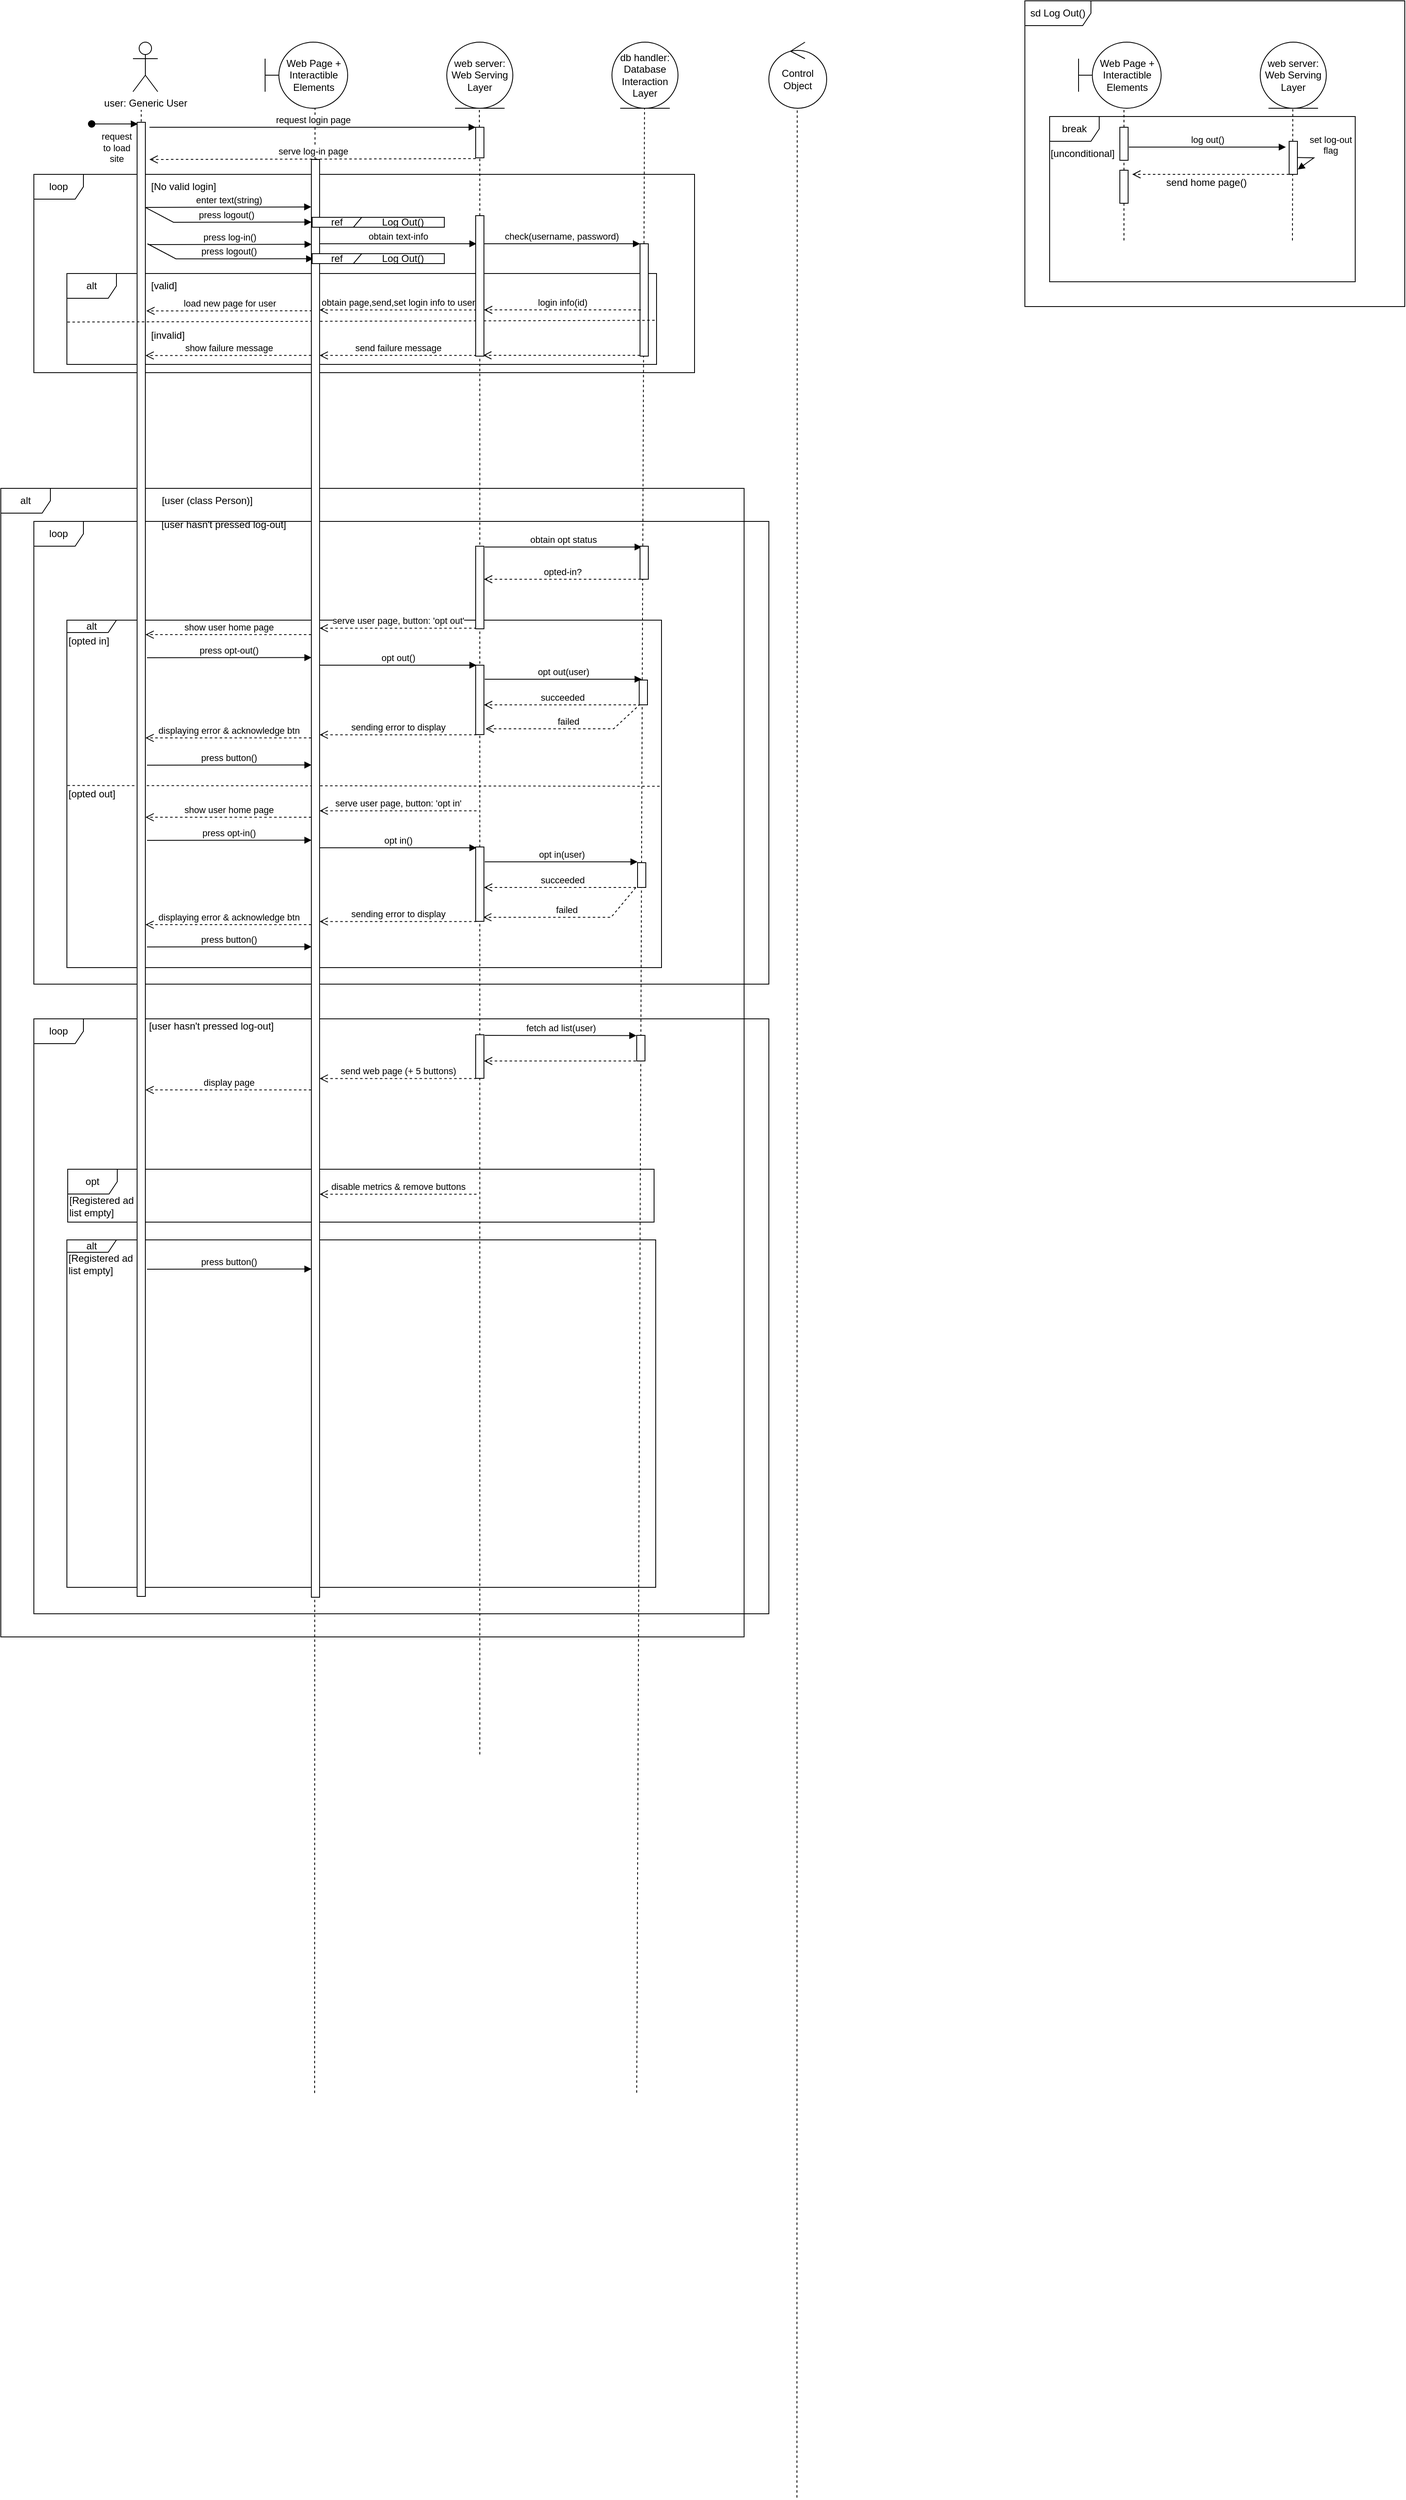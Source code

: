 <mxfile version="20.6.0" type="github">
  <diagram id="kgpKYQtTHZ0yAKxKKP6v" name="Page-1">
    <mxGraphModel dx="1486" dy="365" grid="0" gridSize="10" guides="1" tooltips="1" connect="1" arrows="1" fold="1" page="1" pageScale="1" pageWidth="850" pageHeight="1100" math="0" shadow="0">
      <root>
        <mxCell id="0" />
        <mxCell id="1" parent="0" />
        <mxCell id="dsWc3JGVzIlNnZ3qloKS-20" value="" style="group;align=left;" parent="1" vertex="1" connectable="0">
          <mxGeometry x="-40" y="660" width="930" height="2010" as="geometry" />
        </mxCell>
        <mxCell id="dsWc3JGVzIlNnZ3qloKS-9" value="loop" style="shape=umlFrame;whiteSpace=wrap;html=1;" parent="dsWc3JGVzIlNnZ3qloKS-20" vertex="1">
          <mxGeometry width="890" height="560.0" as="geometry" />
        </mxCell>
        <mxCell id="dsWc3JGVzIlNnZ3qloKS-11" value="[user hasn&#39;t pressed log-out]" style="text;html=1;strokeColor=none;fillColor=none;align=center;verticalAlign=middle;whiteSpace=wrap;rounded=0;" parent="dsWc3JGVzIlNnZ3qloKS-20" vertex="1">
          <mxGeometry x="150" y="-4.409" width="160" height="17.638" as="geometry" />
        </mxCell>
        <mxCell id="c93ydlf0_RD-mQ9PVJOV-1" value="alt" style="shape=umlFrame;whiteSpace=wrap;html=1;labelBackgroundColor=none;labelBorderColor=none;fillStyle=solid;strokeWidth=1;fontColor=default;fillColor=#FFFFFF;" vertex="1" parent="dsWc3JGVzIlNnZ3qloKS-20">
          <mxGeometry x="-40" y="-40" width="900" height="1390" as="geometry" />
        </mxCell>
        <mxCell id="c93ydlf0_RD-mQ9PVJOV-108" value="" style="group;align=left;" vertex="1" connectable="0" parent="dsWc3JGVzIlNnZ3qloKS-20">
          <mxGeometry y="602" width="890" height="1350" as="geometry" />
        </mxCell>
        <mxCell id="c93ydlf0_RD-mQ9PVJOV-109" value="loop" style="shape=umlFrame;whiteSpace=wrap;html=1;" vertex="1" parent="c93ydlf0_RD-mQ9PVJOV-108">
          <mxGeometry width="890" height="720" as="geometry" />
        </mxCell>
        <mxCell id="c93ydlf0_RD-mQ9PVJOV-110" value="[user hasn&#39;t pressed log-out]" style="text;html=1;strokeColor=none;fillColor=none;align=center;verticalAlign=middle;whiteSpace=wrap;rounded=0;" vertex="1" parent="c93ydlf0_RD-mQ9PVJOV-108">
          <mxGeometry x="135" y="0.001" width="160" height="17.638" as="geometry" />
        </mxCell>
        <mxCell id="c93ydlf0_RD-mQ9PVJOV-131" value="" style="group" vertex="1" connectable="0" parent="c93ydlf0_RD-mQ9PVJOV-108">
          <mxGeometry x="40" y="182" width="711" height="68" as="geometry" />
        </mxCell>
        <mxCell id="c93ydlf0_RD-mQ9PVJOV-129" value="opt" style="shape=umlFrame;whiteSpace=wrap;html=1;labelBackgroundColor=none;labelBorderColor=none;fillStyle=solid;strokeWidth=1;fontColor=default;fillColor=#FFFFFF;" vertex="1" parent="c93ydlf0_RD-mQ9PVJOV-131">
          <mxGeometry x="0.994" width="710.006" height="64" as="geometry" />
        </mxCell>
        <mxCell id="c93ydlf0_RD-mQ9PVJOV-130" value="[Registered ad list empty]" style="text;html=1;strokeColor=none;fillColor=none;align=left;verticalAlign=middle;whiteSpace=wrap;rounded=0;" vertex="1" parent="c93ydlf0_RD-mQ9PVJOV-131">
          <mxGeometry x="0.994" y="20" width="80.547" height="50.55" as="geometry" />
        </mxCell>
        <mxCell id="dsWc3JGVzIlNnZ3qloKS-19" value="" style="endArrow=none;dashed=1;html=1;rounded=0;" parent="1" edge="1">
          <mxGeometry width="50" height="50" relative="1" as="geometry">
            <mxPoint x="690" y="2561.6" as="sourcePoint" />
            <mxPoint x="699.44" y="160" as="targetPoint" />
          </mxGeometry>
        </mxCell>
        <mxCell id="c93ydlf0_RD-mQ9PVJOV-26" value="" style="group" vertex="1" connectable="0" parent="1">
          <mxGeometry x="-40" y="820" width="860" height="1130" as="geometry" />
        </mxCell>
        <mxCell id="c93ydlf0_RD-mQ9PVJOV-11" value="alt" style="shape=umlFrame;whiteSpace=wrap;html=1;labelBackgroundColor=none;labelBorderColor=none;fillStyle=solid;strokeWidth=1;fontColor=default;fillColor=#FFFFFF;width=60;height=15;" vertex="1" parent="c93ydlf0_RD-mQ9PVJOV-26">
          <mxGeometry x="40" y="-40.533" width="720" height="420.533" as="geometry" />
        </mxCell>
        <mxCell id="c93ydlf0_RD-mQ9PVJOV-77" value="failed" style="html=1;verticalAlign=bottom;endArrow=open;dashed=1;endSize=8;rounded=0;comic=0;fontColor=default;exitX=0.134;exitY=0.97;exitDx=0;exitDy=0;exitPerimeter=0;" edge="1" parent="c93ydlf0_RD-mQ9PVJOV-26" source="c93ydlf0_RD-mQ9PVJOV-113">
          <mxGeometry relative="1" as="geometry">
            <mxPoint x="732.42" y="55.58" as="sourcePoint" />
            <mxPoint x="547.0" y="91.003" as="targetPoint" />
            <Array as="points">
              <mxPoint x="702" y="91.003" />
            </Array>
          </mxGeometry>
        </mxCell>
        <mxCell id="c93ydlf0_RD-mQ9PVJOV-88" value="[opted out]" style="text;html=1;strokeColor=none;fillColor=none;align=left;verticalAlign=middle;whiteSpace=wrap;rounded=0;" vertex="1" parent="c93ydlf0_RD-mQ9PVJOV-26">
          <mxGeometry x="40" y="162.13" width="80" height="15.2" as="geometry" />
        </mxCell>
        <mxCell id="c93ydlf0_RD-mQ9PVJOV-98" value="" style="endArrow=none;dashed=1;html=1;rounded=0;exitX=0.001;exitY=0.476;exitDx=0;exitDy=0;exitPerimeter=0;entryX=1;entryY=0.478;entryDx=0;entryDy=0;entryPerimeter=0;" edge="1" parent="c93ydlf0_RD-mQ9PVJOV-26" source="c93ydlf0_RD-mQ9PVJOV-11" target="c93ydlf0_RD-mQ9PVJOV-11">
          <mxGeometry width="50" height="50" relative="1" as="geometry">
            <mxPoint x="420" y="76" as="sourcePoint" />
            <mxPoint x="470" y="50.667" as="targetPoint" />
          </mxGeometry>
        </mxCell>
        <mxCell id="c93ydlf0_RD-mQ9PVJOV-100" value="failed" style="html=1;verticalAlign=bottom;endArrow=open;dashed=1;endSize=8;rounded=0;comic=0;fontColor=default;exitX=-0.21;exitY=1.004;exitDx=0;exitDy=0;exitPerimeter=0;" edge="1" parent="c93ydlf0_RD-mQ9PVJOV-26" source="c93ydlf0_RD-mQ9PVJOV-128">
          <mxGeometry relative="1" as="geometry">
            <mxPoint x="734" y="303.907" as="sourcePoint" />
            <mxPoint x="544" y="319.107" as="targetPoint" />
            <Array as="points">
              <mxPoint x="699" y="319.107" />
            </Array>
          </mxGeometry>
        </mxCell>
        <mxCell id="c93ydlf0_RD-mQ9PVJOV-113" value="" style="html=1;points=[];perimeter=orthogonalPerimeter;labelBackgroundColor=none;labelBorderColor=none;fillStyle=solid;fontColor=default;fillColor=#FFFFFF;" vertex="1" parent="c93ydlf0_RD-mQ9PVJOV-26">
          <mxGeometry x="733" y="32" width="10" height="30" as="geometry" />
        </mxCell>
        <mxCell id="c93ydlf0_RD-mQ9PVJOV-128" value="" style="html=1;points=[];perimeter=orthogonalPerimeter;labelBackgroundColor=none;labelBorderColor=none;fillStyle=solid;fontColor=default;fillColor=#FFFFFF;" vertex="1" parent="c93ydlf0_RD-mQ9PVJOV-26">
          <mxGeometry x="731" y="253" width="10" height="30" as="geometry" />
        </mxCell>
        <mxCell id="c93ydlf0_RD-mQ9PVJOV-151" value="alt" style="shape=umlFrame;whiteSpace=wrap;html=1;labelBackgroundColor=none;labelBorderColor=none;fillStyle=solid;strokeWidth=1;fontColor=default;fillColor=#FFFFFF;width=60;height=15;" vertex="1" parent="c93ydlf0_RD-mQ9PVJOV-26">
          <mxGeometry x="40" y="709.47" width="713" height="420.53" as="geometry" />
        </mxCell>
        <mxCell id="c93ydlf0_RD-mQ9PVJOV-200" value="[Registered ad list empty]" style="text;html=1;strokeColor=none;fillColor=none;align=left;verticalAlign=middle;whiteSpace=wrap;rounded=0;" vertex="1" parent="c93ydlf0_RD-mQ9PVJOV-26">
          <mxGeometry x="39.5" y="714" width="81" height="50.55" as="geometry" />
        </mxCell>
        <mxCell id="c93ydlf0_RD-mQ9PVJOV-64" value="sd Log Out()" style="shape=umlFrame;whiteSpace=wrap;html=1;width=80;height=30;" vertex="1" parent="1">
          <mxGeometry x="1160" y="30" width="460" height="370" as="geometry" />
        </mxCell>
        <mxCell id="c93ydlf0_RD-mQ9PVJOV-62" value="break" style="shape=umlFrame;whiteSpace=wrap;html=1;" vertex="1" parent="1">
          <mxGeometry x="1190" y="170" width="370" height="200" as="geometry" />
        </mxCell>
        <mxCell id="c93ydlf0_RD-mQ9PVJOV-50" value="" style="endArrow=none;dashed=1;html=1;rounded=0;" edge="1" parent="1">
          <mxGeometry width="50" height="50" relative="1" as="geometry">
            <mxPoint x="300" y="2562" as="sourcePoint" />
            <mxPoint x="300.44" y="160" as="targetPoint" />
          </mxGeometry>
        </mxCell>
        <mxCell id="c93ydlf0_RD-mQ9PVJOV-49" value="" style="endArrow=none;dashed=1;html=1;rounded=0;" edge="1" parent="1">
          <mxGeometry width="50" height="50" relative="1" as="geometry">
            <mxPoint x="89.47" y="506.202" as="sourcePoint" />
            <mxPoint x="90" y="162" as="targetPoint" />
          </mxGeometry>
        </mxCell>
        <mxCell id="dsWc3JGVzIlNnZ3qloKS-28" value="loop" style="shape=umlFrame;whiteSpace=wrap;html=1;fillStyle=solid;fillColor=#FFFFFF;labelBackgroundColor=none;fontColor=default;labelBorderColor=none;" parent="1" vertex="1">
          <mxGeometry x="-40" y="240" width="800" height="240" as="geometry" />
        </mxCell>
        <mxCell id="dsWc3JGVzIlNnZ3qloKS-65" value="alt" style="shape=umlFrame;whiteSpace=wrap;html=1;labelBackgroundColor=none;labelBorderColor=none;fillStyle=solid;strokeWidth=1;fontColor=default;fillColor=#FFFFFF;" parent="1" vertex="1">
          <mxGeometry y="360" width="714" height="110" as="geometry" />
        </mxCell>
        <mxCell id="dsWc3JGVzIlNnZ3qloKS-1" value="user: Generic User" style="shape=umlActor;verticalLabelPosition=bottom;verticalAlign=top;html=1;" parent="1" vertex="1">
          <mxGeometry x="80" y="80" width="30" height="60" as="geometry" />
        </mxCell>
        <mxCell id="dsWc3JGVzIlNnZ3qloKS-2" value="Web Page + Interactible Elements" style="shape=umlBoundary;whiteSpace=wrap;html=1;" parent="1" vertex="1">
          <mxGeometry x="240" y="80" width="100" height="80" as="geometry" />
        </mxCell>
        <mxCell id="dsWc3JGVzIlNnZ3qloKS-3" value="web server: Web Serving Layer" style="ellipse;shape=umlEntity;whiteSpace=wrap;html=1;" parent="1" vertex="1">
          <mxGeometry x="460" y="80" width="80" height="80" as="geometry" />
        </mxCell>
        <mxCell id="dsWc3JGVzIlNnZ3qloKS-7" value="" style="endArrow=none;dashed=1;html=1;rounded=0;startArrow=none;" parent="1" source="dsWc3JGVzIlNnZ3qloKS-35" edge="1">
          <mxGeometry width="50" height="50" relative="1" as="geometry">
            <mxPoint x="500" y="2152.222" as="sourcePoint" />
            <mxPoint x="499.44" y="160" as="targetPoint" />
          </mxGeometry>
        </mxCell>
        <mxCell id="dsWc3JGVzIlNnZ3qloKS-18" value="db handler: Database Interaction Layer" style="ellipse;shape=umlEntity;whiteSpace=wrap;html=1;" parent="1" vertex="1">
          <mxGeometry x="660" y="80" width="80" height="80" as="geometry" />
        </mxCell>
        <mxCell id="dsWc3JGVzIlNnZ3qloKS-4" value="Control Object" style="ellipse;shape=umlControl;whiteSpace=wrap;html=1;" parent="1" vertex="1">
          <mxGeometry x="850" y="80" width="70" height="80" as="geometry" />
        </mxCell>
        <mxCell id="dsWc3JGVzIlNnZ3qloKS-8" value="" style="endArrow=none;dashed=1;html=1;rounded=0;" parent="1" edge="1">
          <mxGeometry width="50" height="50" relative="1" as="geometry">
            <mxPoint x="884" y="3051.6" as="sourcePoint" />
            <mxPoint x="884.33" y="160" as="targetPoint" />
          </mxGeometry>
        </mxCell>
        <mxCell id="dsWc3JGVzIlNnZ3qloKS-33" value="" style="html=1;points=[];perimeter=orthogonalPerimeter;labelBackgroundColor=none;labelBorderColor=none;fillStyle=solid;fontColor=default;fillColor=#FFFFFF;" parent="1" vertex="1">
          <mxGeometry x="85" y="177" width="10" height="1784" as="geometry" />
        </mxCell>
        <mxCell id="dsWc3JGVzIlNnZ3qloKS-34" value="request&lt;br&gt;to load&lt;br&gt;site" style="html=1;verticalAlign=bottom;startArrow=oval;endArrow=block;startSize=8;rounded=0;comic=0;fontColor=default;" parent="1" edge="1">
          <mxGeometry x="0.071" y="-51" relative="1" as="geometry">
            <mxPoint x="30" y="179" as="sourcePoint" />
            <mxPoint x="86" y="179" as="targetPoint" />
            <mxPoint as="offset" />
          </mxGeometry>
        </mxCell>
        <mxCell id="dsWc3JGVzIlNnZ3qloKS-36" value="request login page" style="html=1;verticalAlign=bottom;endArrow=block;entryX=0;entryY=0;rounded=0;comic=0;fontColor=default;" parent="1" target="dsWc3JGVzIlNnZ3qloKS-35" edge="1">
          <mxGeometry relative="1" as="geometry">
            <mxPoint x="100" y="183" as="sourcePoint" />
          </mxGeometry>
        </mxCell>
        <mxCell id="dsWc3JGVzIlNnZ3qloKS-37" value="serve log-in page" style="html=1;verticalAlign=bottom;endArrow=open;dashed=1;endSize=8;exitX=0;exitY=0.95;rounded=0;comic=0;fontColor=default;" parent="1" edge="1">
          <mxGeometry relative="1" as="geometry">
            <mxPoint x="100" y="222" as="targetPoint" />
            <mxPoint x="495" y="221.0" as="sourcePoint" />
          </mxGeometry>
        </mxCell>
        <mxCell id="dsWc3JGVzIlNnZ3qloKS-39" value="" style="endArrow=none;dashed=1;html=1;rounded=0;startArrow=none;" parent="1" target="dsWc3JGVzIlNnZ3qloKS-35" edge="1" source="c93ydlf0_RD-mQ9PVJOV-16">
          <mxGeometry width="50" height="50" relative="1" as="geometry">
            <mxPoint x="500" y="2152.222" as="sourcePoint" />
            <mxPoint x="499.44" y="160" as="targetPoint" />
          </mxGeometry>
        </mxCell>
        <mxCell id="dsWc3JGVzIlNnZ3qloKS-60" value="load new page for user" style="html=1;verticalAlign=bottom;endArrow=open;dashed=1;endSize=8;rounded=0;comic=0;fontColor=default;entryX=1.014;entryY=0.391;entryDx=0;entryDy=0;entryPerimeter=0;" parent="1" edge="1">
          <mxGeometry relative="1" as="geometry">
            <mxPoint x="297" y="405.17" as="sourcePoint" />
            <mxPoint x="96.14" y="405.213" as="targetPoint" />
          </mxGeometry>
        </mxCell>
        <mxCell id="dsWc3JGVzIlNnZ3qloKS-64" value="show failure message" style="html=1;verticalAlign=bottom;endArrow=open;dashed=1;endSize=8;rounded=0;comic=0;fontColor=default;entryX=1.014;entryY=0.391;entryDx=0;entryDy=0;entryPerimeter=0;" parent="1" edge="1">
          <mxGeometry relative="1" as="geometry">
            <mxPoint x="296" y="459.17" as="sourcePoint" />
            <mxPoint x="95.14" y="459.213" as="targetPoint" />
          </mxGeometry>
        </mxCell>
        <mxCell id="dsWc3JGVzIlNnZ3qloKS-30" value="[No valid login]" style="text;html=1;strokeColor=none;fillColor=none;align=left;verticalAlign=middle;whiteSpace=wrap;rounded=0;labelBackgroundColor=none;labelBorderColor=none;fillStyle=solid;fontColor=default;" parent="1" vertex="1">
          <mxGeometry x="99.996" y="240" width="156.818" height="30" as="geometry" />
        </mxCell>
        <mxCell id="dsWc3JGVzIlNnZ3qloKS-40" value="enter text(string)" style="html=1;verticalAlign=bottom;endArrow=block;rounded=0;comic=0;fontColor=default;entryX=-0.008;entryY=0.033;entryDx=0;entryDy=0;entryPerimeter=0;" parent="1" edge="1" target="dsWc3JGVzIlNnZ3qloKS-49">
          <mxGeometry width="80" relative="1" as="geometry">
            <mxPoint x="96" y="280" as="sourcePoint" />
            <mxPoint x="295.2" y="279.75" as="targetPoint" />
          </mxGeometry>
        </mxCell>
        <mxCell id="dsWc3JGVzIlNnZ3qloKS-46" value="obtain text-info" style="html=1;verticalAlign=bottom;endArrow=block;rounded=0;comic=0;fontColor=default;" parent="1" edge="1">
          <mxGeometry width="80" relative="1" as="geometry">
            <mxPoint x="306" y="324" as="sourcePoint" />
            <mxPoint x="496.0" y="324" as="targetPoint" />
          </mxGeometry>
        </mxCell>
        <mxCell id="dsWc3JGVzIlNnZ3qloKS-50" value="press log-in()" style="html=1;verticalAlign=bottom;endArrow=block;rounded=0;comic=0;fontColor=default;entryX=0.039;entryY=0.059;entryDx=0;entryDy=0;entryPerimeter=0;" parent="1" edge="1" target="dsWc3JGVzIlNnZ3qloKS-49">
          <mxGeometry width="80" relative="1" as="geometry">
            <mxPoint x="98" y="325" as="sourcePoint" />
            <mxPoint x="297.2" y="324.75" as="targetPoint" />
          </mxGeometry>
        </mxCell>
        <mxCell id="dsWc3JGVzIlNnZ3qloKS-51" value="check(username, password)" style="html=1;verticalAlign=bottom;endArrow=block;rounded=0;comic=0;fontColor=default;" parent="1" edge="1">
          <mxGeometry width="80" relative="1" as="geometry">
            <mxPoint x="504" y="324" as="sourcePoint" />
            <mxPoint x="694" y="324" as="targetPoint" />
          </mxGeometry>
        </mxCell>
        <mxCell id="dsWc3JGVzIlNnZ3qloKS-52" value="" style="html=1;points=[];perimeter=orthogonalPerimeter;labelBackgroundColor=none;labelBorderColor=none;fillStyle=solid;fontColor=default;fillColor=#FFFFFF;" parent="1" vertex="1">
          <mxGeometry x="694" y="324" width="10" height="136" as="geometry" />
        </mxCell>
        <mxCell id="dsWc3JGVzIlNnZ3qloKS-55" value="login info(id)" style="html=1;verticalAlign=bottom;endArrow=open;dashed=1;endSize=8;rounded=0;comic=0;fontColor=default;" parent="1" edge="1">
          <mxGeometry relative="1" as="geometry">
            <mxPoint x="695" y="404" as="sourcePoint" />
            <mxPoint x="505" y="404" as="targetPoint" />
          </mxGeometry>
        </mxCell>
        <mxCell id="dsWc3JGVzIlNnZ3qloKS-35" value="" style="html=1;points=[];perimeter=orthogonalPerimeter;labelBackgroundColor=none;labelBorderColor=none;fillStyle=solid;fontColor=default;fillColor=#FFFFFF;" parent="1" vertex="1">
          <mxGeometry x="495" y="183" width="10" height="37" as="geometry" />
        </mxCell>
        <mxCell id="dsWc3JGVzIlNnZ3qloKS-59" value="obtain page,send,set login info to user" style="html=1;verticalAlign=bottom;endArrow=open;dashed=1;endSize=8;rounded=0;comic=0;fontColor=default;" parent="1" edge="1">
          <mxGeometry relative="1" as="geometry">
            <mxPoint x="496" y="404.17" as="sourcePoint" />
            <mxPoint x="306" y="404.17" as="targetPoint" />
          </mxGeometry>
        </mxCell>
        <mxCell id="dsWc3JGVzIlNnZ3qloKS-63" value="send failure message" style="html=1;verticalAlign=bottom;endArrow=open;dashed=1;endSize=8;rounded=0;comic=0;fontColor=default;" parent="1" edge="1">
          <mxGeometry relative="1" as="geometry">
            <mxPoint x="496" y="459.17" as="sourcePoint" />
            <mxPoint x="306" y="459.17" as="targetPoint" />
          </mxGeometry>
        </mxCell>
        <mxCell id="dsWc3JGVzIlNnZ3qloKS-66" value="" style="html=1;verticalAlign=bottom;endArrow=open;dashed=1;endSize=8;rounded=0;comic=0;fontColor=default;" parent="1" edge="1">
          <mxGeometry relative="1" as="geometry">
            <mxPoint x="694" y="459" as="sourcePoint" />
            <mxPoint x="504" y="459" as="targetPoint" />
          </mxGeometry>
        </mxCell>
        <mxCell id="dsWc3JGVzIlNnZ3qloKS-68" value="" style="endArrow=none;dashed=1;html=1;rounded=0;comic=0;fontColor=default;entryX=1;entryY=0.515;entryDx=0;entryDy=0;entryPerimeter=0;exitX=0.001;exitY=0.534;exitDx=0;exitDy=0;exitPerimeter=0;" parent="1" source="dsWc3JGVzIlNnZ3qloKS-65" target="dsWc3JGVzIlNnZ3qloKS-65" edge="1">
          <mxGeometry width="50" height="50" relative="1" as="geometry">
            <mxPoint x="-300" y="430" as="sourcePoint" />
            <mxPoint x="-250" y="380" as="targetPoint" />
          </mxGeometry>
        </mxCell>
        <mxCell id="dsWc3JGVzIlNnZ3qloKS-86" value="[valid]" style="text;html=1;strokeColor=none;fillColor=none;align=left;verticalAlign=middle;whiteSpace=wrap;rounded=0;labelBackgroundColor=none;labelBorderColor=none;fillStyle=solid;strokeWidth=1;fontColor=default;" parent="1" vertex="1">
          <mxGeometry x="100" y="360" width="60" height="30" as="geometry" />
        </mxCell>
        <mxCell id="dsWc3JGVzIlNnZ3qloKS-104" value="[invalid]" style="text;html=1;strokeColor=none;fillColor=none;align=left;verticalAlign=middle;whiteSpace=wrap;rounded=0;labelBackgroundColor=none;labelBorderColor=none;fillStyle=solid;strokeWidth=1;fontColor=default;" parent="1" vertex="1">
          <mxGeometry x="100" y="420" width="60" height="30" as="geometry" />
        </mxCell>
        <mxCell id="dsWc3JGVzIlNnZ3qloKS-49" value="" style="html=1;points=[];perimeter=orthogonalPerimeter;labelBackgroundColor=none;labelBorderColor=none;fillStyle=solid;fontColor=default;fillColor=#FFFFFF;" parent="1" vertex="1">
          <mxGeometry x="296" y="222" width="10" height="1740" as="geometry" />
        </mxCell>
        <mxCell id="c93ydlf0_RD-mQ9PVJOV-6" value="show user home page" style="html=1;verticalAlign=bottom;endArrow=open;dashed=1;endSize=8;rounded=0;comic=0;fontColor=default;entryX=1.014;entryY=0.391;entryDx=0;entryDy=0;entryPerimeter=0;" edge="1" parent="1">
          <mxGeometry relative="1" as="geometry">
            <mxPoint x="296" y="797.0" as="sourcePoint" />
            <mxPoint x="95.14" y="797.043" as="targetPoint" />
          </mxGeometry>
        </mxCell>
        <mxCell id="c93ydlf0_RD-mQ9PVJOV-7" value="serve user page, button: &#39;opt out&#39;" style="html=1;verticalAlign=bottom;endArrow=open;dashed=1;endSize=8;rounded=0;comic=0;fontColor=default;" edge="1" parent="1">
          <mxGeometry relative="1" as="geometry">
            <mxPoint x="496.0" y="789.21" as="sourcePoint" />
            <mxPoint x="306" y="789.21" as="targetPoint" />
          </mxGeometry>
        </mxCell>
        <mxCell id="c93ydlf0_RD-mQ9PVJOV-9" value="obtain opt status" style="html=1;verticalAlign=bottom;endArrow=block;rounded=0;comic=0;fontColor=default;" edge="1" parent="1">
          <mxGeometry width="80" relative="1" as="geometry">
            <mxPoint x="506" y="691.0" as="sourcePoint" />
            <mxPoint x="696" y="691.0" as="targetPoint" />
          </mxGeometry>
        </mxCell>
        <mxCell id="c93ydlf0_RD-mQ9PVJOV-15" value="opted-in?" style="html=1;verticalAlign=bottom;endArrow=open;dashed=1;endSize=8;rounded=0;comic=0;fontColor=default;" edge="1" parent="1">
          <mxGeometry relative="1" as="geometry">
            <mxPoint x="695" y="730" as="sourcePoint" />
            <mxPoint x="505.0" y="730" as="targetPoint" />
          </mxGeometry>
        </mxCell>
        <mxCell id="c93ydlf0_RD-mQ9PVJOV-16" value="" style="html=1;points=[];perimeter=orthogonalPerimeter;labelBackgroundColor=none;labelBorderColor=none;fillStyle=solid;fontColor=default;fillColor=#FFFFFF;" vertex="1" parent="1">
          <mxGeometry x="495" y="290" width="10" height="170" as="geometry" />
        </mxCell>
        <mxCell id="c93ydlf0_RD-mQ9PVJOV-17" value="" style="endArrow=none;dashed=1;html=1;rounded=0;" edge="1" parent="1" target="c93ydlf0_RD-mQ9PVJOV-16">
          <mxGeometry width="50" height="50" relative="1" as="geometry">
            <mxPoint x="500" y="2152.222" as="sourcePoint" />
            <mxPoint x="500" y="220" as="targetPoint" />
          </mxGeometry>
        </mxCell>
        <mxCell id="c93ydlf0_RD-mQ9PVJOV-18" value="" style="html=1;points=[];perimeter=orthogonalPerimeter;labelBackgroundColor=none;labelBorderColor=none;fillStyle=solid;fontColor=default;fillColor=#FFFFFF;" vertex="1" parent="1">
          <mxGeometry x="495" y="690" width="10" height="100" as="geometry" />
        </mxCell>
        <mxCell id="c93ydlf0_RD-mQ9PVJOV-19" value="press opt-out()" style="html=1;verticalAlign=bottom;endArrow=block;rounded=0;comic=0;fontColor=default;entryX=-0.08;entryY=0.267;entryDx=0;entryDy=0;entryPerimeter=0;" edge="1" parent="1">
          <mxGeometry width="80" relative="1" as="geometry">
            <mxPoint x="97" y="825" as="sourcePoint" />
            <mxPoint x="296.2" y="824.75" as="targetPoint" />
          </mxGeometry>
        </mxCell>
        <mxCell id="c93ydlf0_RD-mQ9PVJOV-25" value="press logout()" style="html=1;verticalAlign=bottom;endArrow=block;rounded=0;comic=0;fontColor=default;entryX=-0.08;entryY=0.267;entryDx=0;entryDy=0;entryPerimeter=0;exitX=1.055;exitY=0.19;exitDx=0;exitDy=0;exitPerimeter=0;" edge="1" parent="1">
          <mxGeometry width="80" relative="1" as="geometry">
            <mxPoint x="94.55" y="279.77" as="sourcePoint" />
            <mxPoint x="296.2" y="297.75" as="targetPoint" />
            <Array as="points">
              <mxPoint x="129" y="298" />
            </Array>
          </mxGeometry>
        </mxCell>
        <mxCell id="c93ydlf0_RD-mQ9PVJOV-27" value="" style="html=1;points=[];perimeter=orthogonalPerimeter;labelBackgroundColor=none;labelBorderColor=none;fillStyle=solid;fontColor=default;fillColor=#FFFFFF;" vertex="1" parent="1">
          <mxGeometry x="694" y="690" width="10" height="40" as="geometry" />
        </mxCell>
        <mxCell id="c93ydlf0_RD-mQ9PVJOV-4" value="[user (class Person)]" style="text;html=1;strokeColor=none;fillColor=none;align=center;verticalAlign=middle;whiteSpace=wrap;rounded=0;" vertex="1" parent="1">
          <mxGeometry x="110" y="620" width="120" height="30" as="geometry" />
        </mxCell>
        <mxCell id="c93ydlf0_RD-mQ9PVJOV-42" value="" style="endArrow=none;dashed=1;html=1;rounded=0;startArrow=none;" edge="1" parent="1" source="c93ydlf0_RD-mQ9PVJOV-53">
          <mxGeometry width="50" height="50" relative="1" as="geometry">
            <mxPoint x="1280" y="490.002" as="sourcePoint" />
            <mxPoint x="1280" y="158.79" as="targetPoint" />
          </mxGeometry>
        </mxCell>
        <mxCell id="c93ydlf0_RD-mQ9PVJOV-43" value="" style="endArrow=none;dashed=1;html=1;rounded=0;" edge="1" parent="1">
          <mxGeometry width="50" height="50" relative="1" as="geometry">
            <mxPoint x="1484" y="320" as="sourcePoint" />
            <mxPoint x="1484.44" y="158.79" as="targetPoint" />
          </mxGeometry>
        </mxCell>
        <mxCell id="c93ydlf0_RD-mQ9PVJOV-47" value="Web Page + Interactible Elements" style="shape=umlBoundary;whiteSpace=wrap;html=1;" vertex="1" parent="1">
          <mxGeometry x="1225" y="80" width="100" height="80" as="geometry" />
        </mxCell>
        <mxCell id="c93ydlf0_RD-mQ9PVJOV-48" value="web server: Web Serving Layer" style="ellipse;shape=umlEntity;whiteSpace=wrap;html=1;" vertex="1" parent="1">
          <mxGeometry x="1445" y="80" width="80" height="80" as="geometry" />
        </mxCell>
        <mxCell id="c93ydlf0_RD-mQ9PVJOV-51" value="log out()" style="html=1;verticalAlign=bottom;endArrow=block;rounded=0;comic=0;fontColor=default;" edge="1" parent="1">
          <mxGeometry width="80" relative="1" as="geometry">
            <mxPoint x="1286" y="207" as="sourcePoint" />
            <mxPoint x="1476" y="207" as="targetPoint" />
          </mxGeometry>
        </mxCell>
        <mxCell id="c93ydlf0_RD-mQ9PVJOV-52" value="" style="html=1;verticalAlign=bottom;endArrow=open;dashed=1;endSize=8;rounded=0;comic=0;fontColor=default;startArrow=none;" edge="1" parent="1" source="c93ydlf0_RD-mQ9PVJOV-55">
          <mxGeometry relative="1" as="geometry">
            <mxPoint x="1480" y="240" as="sourcePoint" />
            <mxPoint x="1290" y="240" as="targetPoint" />
          </mxGeometry>
        </mxCell>
        <mxCell id="c93ydlf0_RD-mQ9PVJOV-53" value="" style="html=1;points=[];perimeter=orthogonalPerimeter;labelBackgroundColor=none;labelBorderColor=none;fillStyle=solid;fontColor=default;fillColor=#FFFFFF;" vertex="1" parent="1">
          <mxGeometry x="1275" y="183" width="10" height="40" as="geometry" />
        </mxCell>
        <mxCell id="c93ydlf0_RD-mQ9PVJOV-54" value="" style="endArrow=none;dashed=1;html=1;rounded=0;startArrow=none;" edge="1" parent="1" source="c93ydlf0_RD-mQ9PVJOV-57" target="c93ydlf0_RD-mQ9PVJOV-53">
          <mxGeometry width="50" height="50" relative="1" as="geometry">
            <mxPoint x="1280" y="490.002" as="sourcePoint" />
            <mxPoint x="1280" y="158.79" as="targetPoint" />
          </mxGeometry>
        </mxCell>
        <mxCell id="c93ydlf0_RD-mQ9PVJOV-55" value="" style="html=1;points=[];perimeter=orthogonalPerimeter;labelBackgroundColor=none;labelBorderColor=none;fillStyle=solid;fontColor=default;fillColor=#FFFFFF;" vertex="1" parent="1">
          <mxGeometry x="1480" y="200" width="10" height="40" as="geometry" />
        </mxCell>
        <mxCell id="c93ydlf0_RD-mQ9PVJOV-56" value="" style="html=1;verticalAlign=bottom;endArrow=none;dashed=1;endSize=8;rounded=0;comic=0;fontColor=default;" edge="1" parent="1" target="c93ydlf0_RD-mQ9PVJOV-55">
          <mxGeometry relative="1" as="geometry">
            <mxPoint x="1480" y="240" as="sourcePoint" />
            <mxPoint x="1290" y="240" as="targetPoint" />
          </mxGeometry>
        </mxCell>
        <mxCell id="c93ydlf0_RD-mQ9PVJOV-57" value="" style="html=1;points=[];perimeter=orthogonalPerimeter;labelBackgroundColor=none;labelBorderColor=none;fillStyle=solid;fontColor=default;fillColor=#FFFFFF;" vertex="1" parent="1">
          <mxGeometry x="1275" y="235" width="10" height="40" as="geometry" />
        </mxCell>
        <mxCell id="c93ydlf0_RD-mQ9PVJOV-58" value="" style="endArrow=none;dashed=1;html=1;rounded=0;" edge="1" parent="1" target="c93ydlf0_RD-mQ9PVJOV-57">
          <mxGeometry width="50" height="50" relative="1" as="geometry">
            <mxPoint x="1280" y="320" as="sourcePoint" />
            <mxPoint x="1280" y="223" as="targetPoint" />
          </mxGeometry>
        </mxCell>
        <mxCell id="c93ydlf0_RD-mQ9PVJOV-59" value="set log-out&lt;br&gt;flag" style="html=1;verticalAlign=bottom;endArrow=block;rounded=0;entryX=1.04;entryY=0.854;entryDx=0;entryDy=0;entryPerimeter=0;" edge="1" parent="1" target="c93ydlf0_RD-mQ9PVJOV-55">
          <mxGeometry x="-0.095" y="20" width="80" relative="1" as="geometry">
            <mxPoint x="1490" y="219.64" as="sourcePoint" />
            <mxPoint x="1570" y="219.64" as="targetPoint" />
            <Array as="points">
              <mxPoint x="1510" y="220" />
            </Array>
            <mxPoint x="8" y="-16" as="offset" />
          </mxGeometry>
        </mxCell>
        <mxCell id="c93ydlf0_RD-mQ9PVJOV-61" value="send home page()" style="text;html=1;strokeColor=none;fillColor=none;align=center;verticalAlign=middle;whiteSpace=wrap;rounded=0;" vertex="1" parent="1">
          <mxGeometry x="1325" y="235" width="110" height="30" as="geometry" />
        </mxCell>
        <mxCell id="c93ydlf0_RD-mQ9PVJOV-63" value="[unconditional]" style="text;html=1;strokeColor=none;fillColor=none;align=center;verticalAlign=middle;whiteSpace=wrap;rounded=0;" vertex="1" parent="1">
          <mxGeometry x="1190" y="200" width="80" height="30" as="geometry" />
        </mxCell>
        <mxCell id="c93ydlf0_RD-mQ9PVJOV-73" value="opt out()" style="html=1;verticalAlign=bottom;endArrow=block;rounded=0;comic=0;fontColor=default;" edge="1" parent="1">
          <mxGeometry width="80" relative="1" as="geometry">
            <mxPoint x="306" y="834" as="sourcePoint" />
            <mxPoint x="496" y="834" as="targetPoint" />
          </mxGeometry>
        </mxCell>
        <mxCell id="c93ydlf0_RD-mQ9PVJOV-74" value="opt out(user)" style="html=1;verticalAlign=bottom;endArrow=block;rounded=0;comic=0;fontColor=default;" edge="1" parent="1">
          <mxGeometry width="80" relative="1" as="geometry">
            <mxPoint x="506" y="851.0" as="sourcePoint" />
            <mxPoint x="696" y="851.0" as="targetPoint" />
          </mxGeometry>
        </mxCell>
        <mxCell id="c93ydlf0_RD-mQ9PVJOV-78" value="succeeded" style="html=1;verticalAlign=bottom;endArrow=open;dashed=1;endSize=8;rounded=0;comic=0;fontColor=default;" edge="1" parent="1">
          <mxGeometry relative="1" as="geometry">
            <mxPoint x="695" y="882" as="sourcePoint" />
            <mxPoint x="505.0" y="882" as="targetPoint" />
          </mxGeometry>
        </mxCell>
        <mxCell id="c93ydlf0_RD-mQ9PVJOV-80" value="sending error to display" style="html=1;verticalAlign=bottom;endArrow=open;dashed=1;endSize=8;rounded=0;comic=0;fontColor=default;" edge="1" parent="1">
          <mxGeometry relative="1" as="geometry">
            <mxPoint x="496" y="918.21" as="sourcePoint" />
            <mxPoint x="306" y="918.21" as="targetPoint" />
          </mxGeometry>
        </mxCell>
        <mxCell id="c93ydlf0_RD-mQ9PVJOV-81" value="displaying error &amp;amp; acknowledge btn" style="html=1;verticalAlign=bottom;endArrow=open;dashed=1;endSize=8;rounded=0;comic=0;fontColor=default;entryX=1.014;entryY=0.391;entryDx=0;entryDy=0;entryPerimeter=0;" edge="1" parent="1">
          <mxGeometry relative="1" as="geometry">
            <mxPoint x="296" y="922" as="sourcePoint" />
            <mxPoint x="95.14" y="922.043" as="targetPoint" />
          </mxGeometry>
        </mxCell>
        <mxCell id="c93ydlf0_RD-mQ9PVJOV-83" value="press button()" style="html=1;verticalAlign=bottom;endArrow=block;rounded=0;comic=0;fontColor=default;entryX=-0.08;entryY=0.267;entryDx=0;entryDy=0;entryPerimeter=0;" edge="1" parent="1">
          <mxGeometry width="80" relative="1" as="geometry">
            <mxPoint x="97" y="955" as="sourcePoint" />
            <mxPoint x="296.2" y="954.75" as="targetPoint" />
          </mxGeometry>
        </mxCell>
        <mxCell id="c93ydlf0_RD-mQ9PVJOV-90" value="sending error to display" style="html=1;verticalAlign=bottom;endArrow=open;dashed=1;endSize=8;rounded=0;comic=0;fontColor=default;" edge="1" parent="1">
          <mxGeometry relative="1" as="geometry">
            <mxPoint x="496" y="1144.21" as="sourcePoint" />
            <mxPoint x="306" y="1144.21" as="targetPoint" />
          </mxGeometry>
        </mxCell>
        <mxCell id="c93ydlf0_RD-mQ9PVJOV-91" value="displaying error &amp;amp; acknowledge btn" style="html=1;verticalAlign=bottom;endArrow=open;dashed=1;endSize=8;rounded=0;comic=0;fontColor=default;entryX=1.014;entryY=0.391;entryDx=0;entryDy=0;entryPerimeter=0;" edge="1" parent="1">
          <mxGeometry relative="1" as="geometry">
            <mxPoint x="296" y="1148" as="sourcePoint" />
            <mxPoint x="95.14" y="1148.043" as="targetPoint" />
          </mxGeometry>
        </mxCell>
        <mxCell id="c93ydlf0_RD-mQ9PVJOV-92" value="succeeded" style="html=1;verticalAlign=bottom;endArrow=open;dashed=1;endSize=8;rounded=0;comic=0;fontColor=default;" edge="1" parent="1">
          <mxGeometry relative="1" as="geometry">
            <mxPoint x="695" y="1103" as="sourcePoint" />
            <mxPoint x="505.0" y="1103" as="targetPoint" />
          </mxGeometry>
        </mxCell>
        <mxCell id="c93ydlf0_RD-mQ9PVJOV-93" value="opt in(user)" style="html=1;verticalAlign=bottom;endArrow=block;rounded=0;comic=0;fontColor=default;" edge="1" parent="1">
          <mxGeometry width="80" relative="1" as="geometry">
            <mxPoint x="506" y="1072" as="sourcePoint" />
            <mxPoint x="691" y="1072" as="targetPoint" />
          </mxGeometry>
        </mxCell>
        <mxCell id="c93ydlf0_RD-mQ9PVJOV-94" value="opt in()" style="html=1;verticalAlign=bottom;endArrow=block;rounded=0;comic=0;fontColor=default;" edge="1" parent="1">
          <mxGeometry width="80" relative="1" as="geometry">
            <mxPoint x="306" y="1055" as="sourcePoint" />
            <mxPoint x="496" y="1055" as="targetPoint" />
          </mxGeometry>
        </mxCell>
        <mxCell id="c93ydlf0_RD-mQ9PVJOV-95" value="press opt-in()" style="html=1;verticalAlign=bottom;endArrow=block;rounded=0;comic=0;fontColor=default;entryX=-0.08;entryY=0.267;entryDx=0;entryDy=0;entryPerimeter=0;" edge="1" parent="1">
          <mxGeometry width="80" relative="1" as="geometry">
            <mxPoint x="97" y="1046" as="sourcePoint" />
            <mxPoint x="296.2" y="1045.75" as="targetPoint" />
          </mxGeometry>
        </mxCell>
        <mxCell id="c93ydlf0_RD-mQ9PVJOV-96" value="serve user page, button: &#39;opt in&#39;" style="html=1;verticalAlign=bottom;endArrow=open;dashed=1;endSize=8;rounded=0;comic=0;fontColor=default;" edge="1" parent="1">
          <mxGeometry relative="1" as="geometry">
            <mxPoint x="496" y="1010.21" as="sourcePoint" />
            <mxPoint x="306" y="1010.21" as="targetPoint" />
          </mxGeometry>
        </mxCell>
        <mxCell id="c93ydlf0_RD-mQ9PVJOV-97" value="show user home page" style="html=1;verticalAlign=bottom;endArrow=open;dashed=1;endSize=8;rounded=0;comic=0;fontColor=default;entryX=1.014;entryY=0.391;entryDx=0;entryDy=0;entryPerimeter=0;" edge="1" parent="1">
          <mxGeometry relative="1" as="geometry">
            <mxPoint x="296" y="1018" as="sourcePoint" />
            <mxPoint x="95.14" y="1018.043" as="targetPoint" />
          </mxGeometry>
        </mxCell>
        <mxCell id="c93ydlf0_RD-mQ9PVJOV-101" value="press button()" style="html=1;verticalAlign=bottom;endArrow=block;rounded=0;comic=0;fontColor=default;entryX=-0.08;entryY=0.267;entryDx=0;entryDy=0;entryPerimeter=0;" edge="1" parent="1">
          <mxGeometry width="80" relative="1" as="geometry">
            <mxPoint x="97" y="1175" as="sourcePoint" />
            <mxPoint x="296.2" y="1174.75" as="targetPoint" />
          </mxGeometry>
        </mxCell>
        <mxCell id="c93ydlf0_RD-mQ9PVJOV-104" value="press logout()" style="html=1;verticalAlign=bottom;endArrow=block;rounded=0;comic=0;fontColor=default;exitX=1.055;exitY=0.19;exitDx=0;exitDy=0;exitPerimeter=0;entryX=0.008;entryY=0.512;entryDx=0;entryDy=0;entryPerimeter=0;" edge="1" parent="1" target="c93ydlf0_RD-mQ9PVJOV-147">
          <mxGeometry width="80" relative="1" as="geometry">
            <mxPoint x="97.55" y="324" as="sourcePoint" />
            <mxPoint x="295" y="342" as="targetPoint" />
            <Array as="points">
              <mxPoint x="132" y="342.23" />
            </Array>
          </mxGeometry>
        </mxCell>
        <mxCell id="c93ydlf0_RD-mQ9PVJOV-12" value="[opted in]" style="text;html=1;strokeColor=none;fillColor=none;align=left;verticalAlign=middle;whiteSpace=wrap;rounded=0;" vertex="1" parent="1">
          <mxGeometry y="790" width="80" height="30" as="geometry" />
        </mxCell>
        <mxCell id="c93ydlf0_RD-mQ9PVJOV-133" value="" style="html=1;verticalAlign=bottom;endArrow=open;dashed=1;endSize=8;rounded=0;comic=0;fontColor=default;" edge="1" parent="1">
          <mxGeometry relative="1" as="geometry">
            <mxPoint x="695" y="1313" as="sourcePoint" />
            <mxPoint x="505.0" y="1313" as="targetPoint" />
          </mxGeometry>
        </mxCell>
        <mxCell id="c93ydlf0_RD-mQ9PVJOV-136" value="send web page (+ 5 buttons)" style="html=1;verticalAlign=bottom;endArrow=open;dashed=1;endSize=8;rounded=0;comic=0;fontColor=default;" edge="1" parent="1">
          <mxGeometry relative="1" as="geometry">
            <mxPoint x="496" y="1334.21" as="sourcePoint" />
            <mxPoint x="306" y="1334.21" as="targetPoint" />
          </mxGeometry>
        </mxCell>
        <mxCell id="c93ydlf0_RD-mQ9PVJOV-139" value="display page" style="html=1;verticalAlign=bottom;endArrow=open;dashed=1;endSize=8;rounded=0;comic=0;fontColor=default;entryX=1.014;entryY=0.391;entryDx=0;entryDy=0;entryPerimeter=0;" edge="1" parent="1">
          <mxGeometry relative="1" as="geometry">
            <mxPoint x="296" y="1348.0" as="sourcePoint" />
            <mxPoint x="95.14" y="1348.043" as="targetPoint" />
          </mxGeometry>
        </mxCell>
        <mxCell id="c93ydlf0_RD-mQ9PVJOV-140" value="" style="html=1;points=[];perimeter=orthogonalPerimeter;labelBackgroundColor=none;labelBorderColor=none;fillStyle=solid;fontColor=default;fillColor=#FFFFFF;" vertex="1" parent="1">
          <mxGeometry x="495" y="834" width="10" height="84" as="geometry" />
        </mxCell>
        <mxCell id="c93ydlf0_RD-mQ9PVJOV-141" value="" style="html=1;points=[];perimeter=orthogonalPerimeter;labelBackgroundColor=none;labelBorderColor=none;fillStyle=solid;fontColor=default;fillColor=#FFFFFF;" vertex="1" parent="1">
          <mxGeometry x="495" y="1054" width="10" height="90" as="geometry" />
        </mxCell>
        <mxCell id="c93ydlf0_RD-mQ9PVJOV-142" value="" style="html=1;points=[];perimeter=orthogonalPerimeter;labelBackgroundColor=none;labelBorderColor=none;fillStyle=solid;fontColor=default;fillColor=#FFFFFF;" vertex="1" parent="1">
          <mxGeometry x="495" y="1281.26" width="10" height="52.74" as="geometry" />
        </mxCell>
        <mxCell id="c93ydlf0_RD-mQ9PVJOV-143" value="" style="html=1;points=[];perimeter=orthogonalPerimeter;labelBackgroundColor=none;labelBorderColor=none;fillStyle=solid;fontColor=default;fillColor=#FFFFFF;" vertex="1" parent="1">
          <mxGeometry x="690" y="1282" width="10" height="31" as="geometry" />
        </mxCell>
        <mxCell id="c93ydlf0_RD-mQ9PVJOV-134" value="fetch ad list(user)" style="html=1;verticalAlign=bottom;endArrow=block;rounded=0;comic=0;fontColor=default;entryX=-0.04;entryY=0.008;entryDx=0;entryDy=0;entryPerimeter=0;" edge="1" parent="1" target="c93ydlf0_RD-mQ9PVJOV-143">
          <mxGeometry width="80" relative="1" as="geometry">
            <mxPoint x="506" y="1282" as="sourcePoint" />
            <mxPoint x="696" y="1282" as="targetPoint" />
          </mxGeometry>
        </mxCell>
        <mxCell id="c93ydlf0_RD-mQ9PVJOV-146" value="disable metrics &amp;amp; remove buttons" style="html=1;verticalAlign=bottom;endArrow=open;dashed=1;endSize=8;rounded=0;comic=0;fontColor=default;" edge="1" parent="1">
          <mxGeometry relative="1" as="geometry">
            <mxPoint x="496" y="1474.21" as="sourcePoint" />
            <mxPoint x="306" y="1474.21" as="targetPoint" />
          </mxGeometry>
        </mxCell>
        <mxCell id="c93ydlf0_RD-mQ9PVJOV-149" value="" style="group" vertex="1" connectable="0" parent="1">
          <mxGeometry x="297" y="336" width="160" height="12" as="geometry" />
        </mxCell>
        <mxCell id="c93ydlf0_RD-mQ9PVJOV-147" value="ref" style="shape=umlFrame;whiteSpace=wrap;html=1;" vertex="1" parent="c93ydlf0_RD-mQ9PVJOV-149">
          <mxGeometry width="160" height="12" as="geometry" />
        </mxCell>
        <mxCell id="c93ydlf0_RD-mQ9PVJOV-148" value="Log Out()" style="text;html=1;strokeColor=none;fillColor=none;align=center;verticalAlign=middle;whiteSpace=wrap;rounded=0;" vertex="1" parent="c93ydlf0_RD-mQ9PVJOV-149">
          <mxGeometry x="60" y="1" width="100" height="10" as="geometry" />
        </mxCell>
        <mxCell id="c93ydlf0_RD-mQ9PVJOV-150" value="" style="group" vertex="1" connectable="0" parent="1">
          <mxGeometry x="297" y="292" width="160" height="12" as="geometry" />
        </mxCell>
        <mxCell id="c93ydlf0_RD-mQ9PVJOV-65" value="ref" style="shape=umlFrame;whiteSpace=wrap;html=1;" vertex="1" parent="c93ydlf0_RD-mQ9PVJOV-150">
          <mxGeometry width="160" height="12" as="geometry" />
        </mxCell>
        <mxCell id="c93ydlf0_RD-mQ9PVJOV-66" value="Log Out()" style="text;html=1;strokeColor=none;fillColor=none;align=center;verticalAlign=middle;whiteSpace=wrap;rounded=0;" vertex="1" parent="c93ydlf0_RD-mQ9PVJOV-150">
          <mxGeometry x="60" y="1" width="100" height="10" as="geometry" />
        </mxCell>
        <mxCell id="c93ydlf0_RD-mQ9PVJOV-201" value="press button()" style="html=1;verticalAlign=bottom;endArrow=block;rounded=0;comic=0;fontColor=default;entryX=-0.08;entryY=0.267;entryDx=0;entryDy=0;entryPerimeter=0;" edge="1" parent="1">
          <mxGeometry width="80" relative="1" as="geometry">
            <mxPoint x="97" y="1565" as="sourcePoint" />
            <mxPoint x="296.2" y="1564.75" as="targetPoint" />
          </mxGeometry>
        </mxCell>
      </root>
    </mxGraphModel>
  </diagram>
</mxfile>
